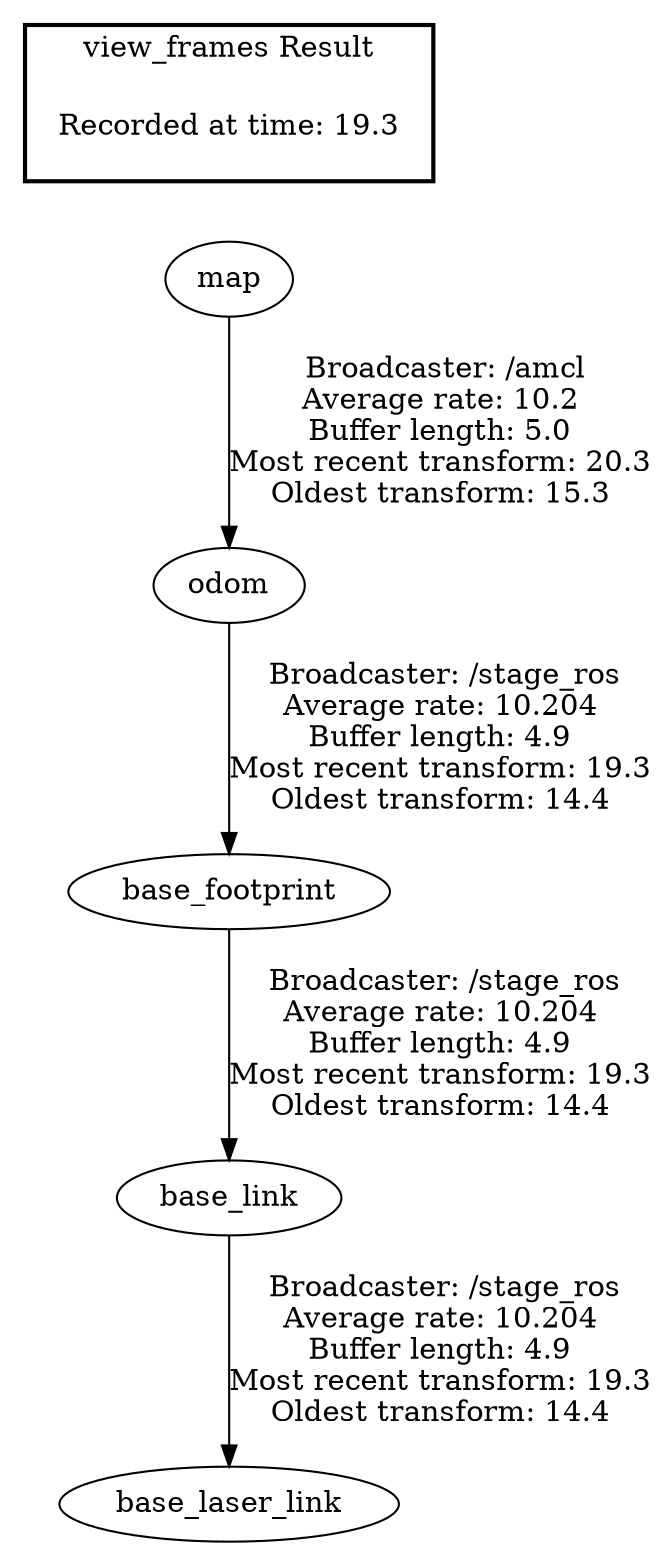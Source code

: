 digraph G {
"map" -> "odom"[label=" Broadcaster: /amcl\nAverage rate: 10.2\nBuffer length: 5.0\nMost recent transform: 20.3\nOldest transform: 15.3\n"];
"base_link" -> "base_laser_link"[label=" Broadcaster: /stage_ros\nAverage rate: 10.204\nBuffer length: 4.9\nMost recent transform: 19.3\nOldest transform: 14.4\n"];
"base_footprint" -> "base_link"[label=" Broadcaster: /stage_ros\nAverage rate: 10.204\nBuffer length: 4.9\nMost recent transform: 19.3\nOldest transform: 14.4\n"];
"odom" -> "base_footprint"[label=" Broadcaster: /stage_ros\nAverage rate: 10.204\nBuffer length: 4.9\nMost recent transform: 19.3\nOldest transform: 14.4\n"];
edge [style=invis];
 subgraph cluster_legend { style=bold; color=black; label ="view_frames Result";
"Recorded at time: 19.3"[ shape=plaintext ] ;
}->"map";
}